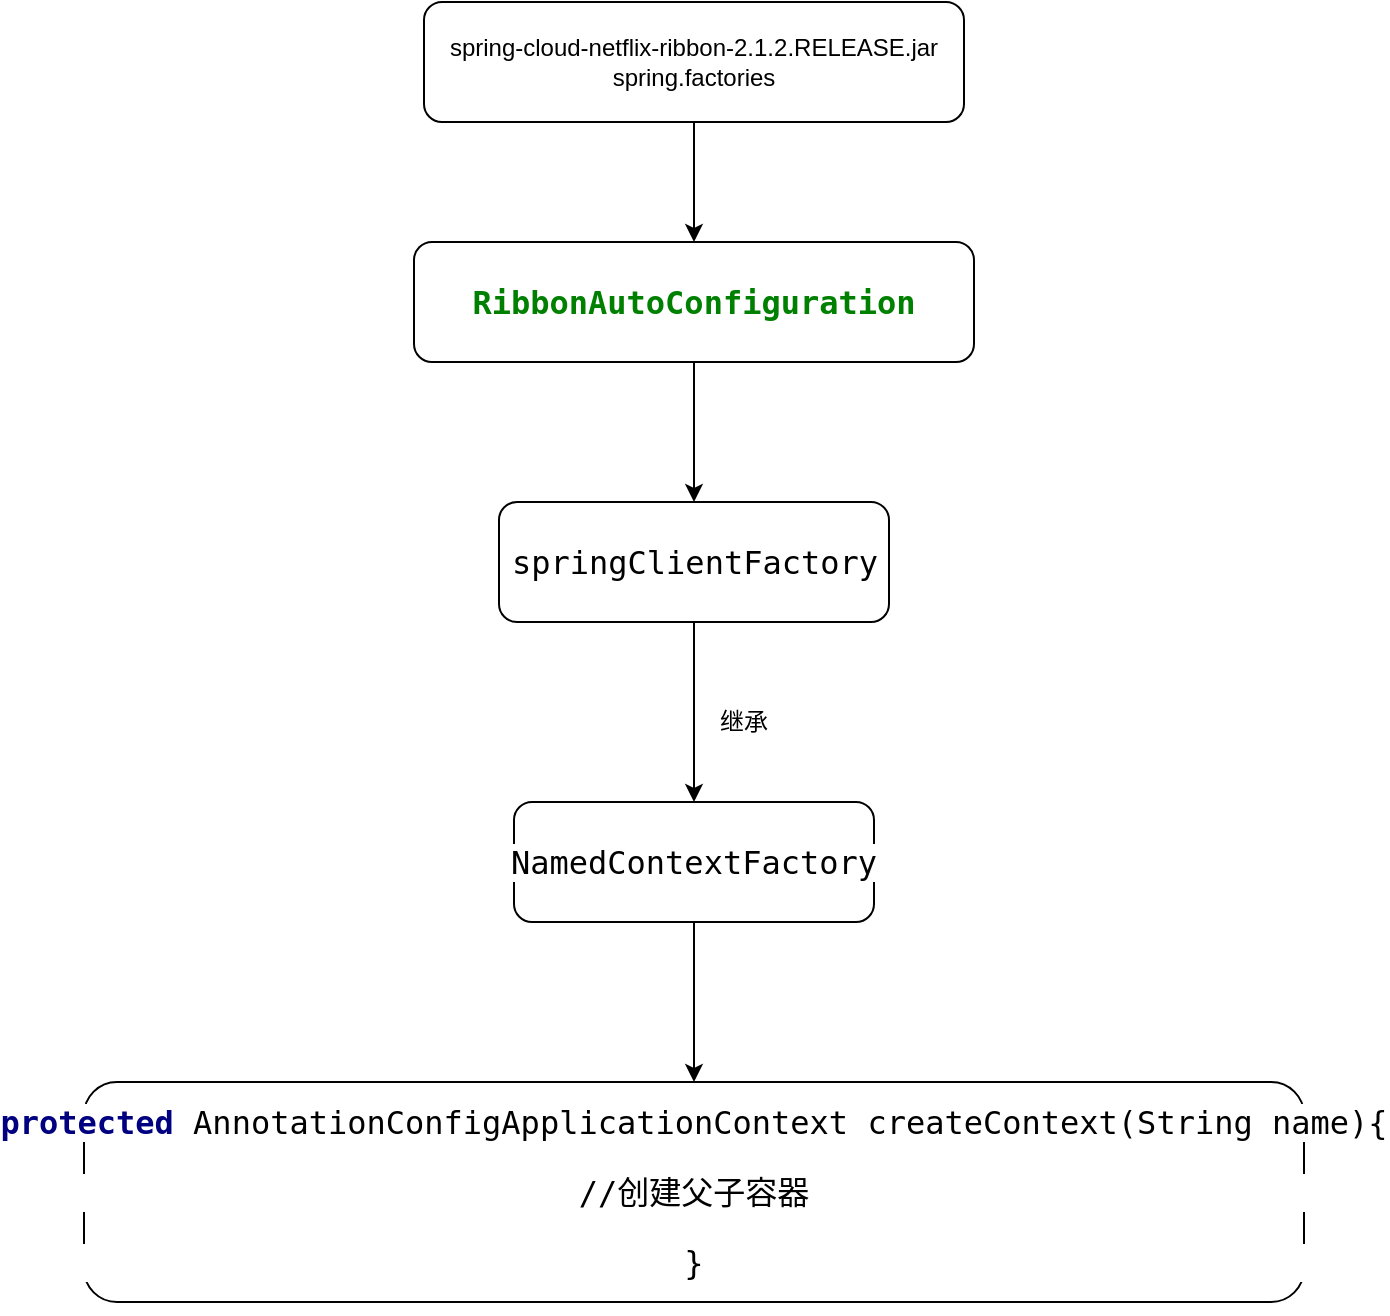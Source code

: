 <mxfile version="14.2.7" type="github">
  <diagram id="s-E9I-J_Y93IWlwAKrD2" name="Page-1">
    <mxGraphModel dx="1067" dy="488" grid="1" gridSize="10" guides="1" tooltips="1" connect="1" arrows="1" fold="1" page="1" pageScale="1" pageWidth="827" pageHeight="1169" math="0" shadow="0">
      <root>
        <mxCell id="0" />
        <mxCell id="1" parent="0" />
        <mxCell id="WCGH3zQjEyVRS78NS4z2-3" style="edgeStyle=orthogonalEdgeStyle;rounded=0;orthogonalLoop=1;jettySize=auto;html=1;" edge="1" parent="1" source="WCGH3zQjEyVRS78NS4z2-1" target="WCGH3zQjEyVRS78NS4z2-2">
          <mxGeometry relative="1" as="geometry" />
        </mxCell>
        <mxCell id="WCGH3zQjEyVRS78NS4z2-1" value="spring-cloud-netflix-ribbon-2.1.2.RELEASE.jar&lt;br&gt;spring.factories" style="rounded=1;whiteSpace=wrap;html=1;" vertex="1" parent="1">
          <mxGeometry x="260" y="90" width="270" height="60" as="geometry" />
        </mxCell>
        <mxCell id="WCGH3zQjEyVRS78NS4z2-6" style="edgeStyle=orthogonalEdgeStyle;rounded=0;orthogonalLoop=1;jettySize=auto;html=1;" edge="1" parent="1" source="WCGH3zQjEyVRS78NS4z2-2" target="WCGH3zQjEyVRS78NS4z2-4">
          <mxGeometry relative="1" as="geometry" />
        </mxCell>
        <mxCell id="WCGH3zQjEyVRS78NS4z2-2" value="&lt;pre style=&quot;background-color: rgb(255 , 255 , 255) ; font-size: 12pt&quot;&gt;&lt;span style=&quot;color: #008000 ; font-weight: bold&quot;&gt;RibbonAutoConfiguration&lt;/span&gt;&lt;/pre&gt;" style="rounded=1;whiteSpace=wrap;html=1;" vertex="1" parent="1">
          <mxGeometry x="255" y="210" width="280" height="60" as="geometry" />
        </mxCell>
        <mxCell id="WCGH3zQjEyVRS78NS4z2-7" style="edgeStyle=orthogonalEdgeStyle;rounded=0;orthogonalLoop=1;jettySize=auto;html=1;" edge="1" parent="1" source="WCGH3zQjEyVRS78NS4z2-4" target="WCGH3zQjEyVRS78NS4z2-5">
          <mxGeometry relative="1" as="geometry" />
        </mxCell>
        <mxCell id="WCGH3zQjEyVRS78NS4z2-4" value="&lt;pre style=&quot;background-color: rgb(255 , 255 , 255) ; font-size: 12pt&quot;&gt;springClientFactory&lt;/pre&gt;" style="rounded=1;whiteSpace=wrap;html=1;" vertex="1" parent="1">
          <mxGeometry x="297.5" y="340" width="195" height="60" as="geometry" />
        </mxCell>
        <mxCell id="WCGH3zQjEyVRS78NS4z2-10" style="edgeStyle=orthogonalEdgeStyle;rounded=0;orthogonalLoop=1;jettySize=auto;html=1;exitX=0.5;exitY=1;exitDx=0;exitDy=0;" edge="1" parent="1" source="WCGH3zQjEyVRS78NS4z2-5" target="WCGH3zQjEyVRS78NS4z2-9">
          <mxGeometry relative="1" as="geometry" />
        </mxCell>
        <mxCell id="WCGH3zQjEyVRS78NS4z2-5" value="&lt;pre style=&quot;background-color: rgb(255 , 255 , 255) ; font-size: 12pt&quot;&gt;NamedContextFactory&lt;/pre&gt;" style="rounded=1;whiteSpace=wrap;html=1;" vertex="1" parent="1">
          <mxGeometry x="305" y="490" width="180" height="60" as="geometry" />
        </mxCell>
        <mxCell id="WCGH3zQjEyVRS78NS4z2-8" value="继承" style="text;html=1;strokeColor=none;fillColor=none;align=center;verticalAlign=middle;whiteSpace=wrap;rounded=0;" vertex="1" parent="1">
          <mxGeometry x="400" y="440" width="40" height="20" as="geometry" />
        </mxCell>
        <mxCell id="WCGH3zQjEyVRS78NS4z2-9" value="&lt;pre style=&quot;background-color: rgb(255 , 255 , 255) ; font-size: 12pt&quot;&gt;&lt;span style=&quot;color: #000080 ; font-weight: bold&quot;&gt;protected &lt;/span&gt;AnnotationConfigApplicationContext createContext(String name){&lt;/pre&gt;&lt;pre style=&quot;background-color: rgb(255 , 255 , 255) ; font-size: 12pt&quot;&gt;//创建父子容器&lt;/pre&gt;&lt;pre style=&quot;background-color: rgb(255 , 255 , 255) ; font-size: 12pt&quot;&gt;}&lt;/pre&gt;" style="rounded=1;whiteSpace=wrap;html=1;" vertex="1" parent="1">
          <mxGeometry x="90" y="630" width="610" height="110" as="geometry" />
        </mxCell>
      </root>
    </mxGraphModel>
  </diagram>
</mxfile>
